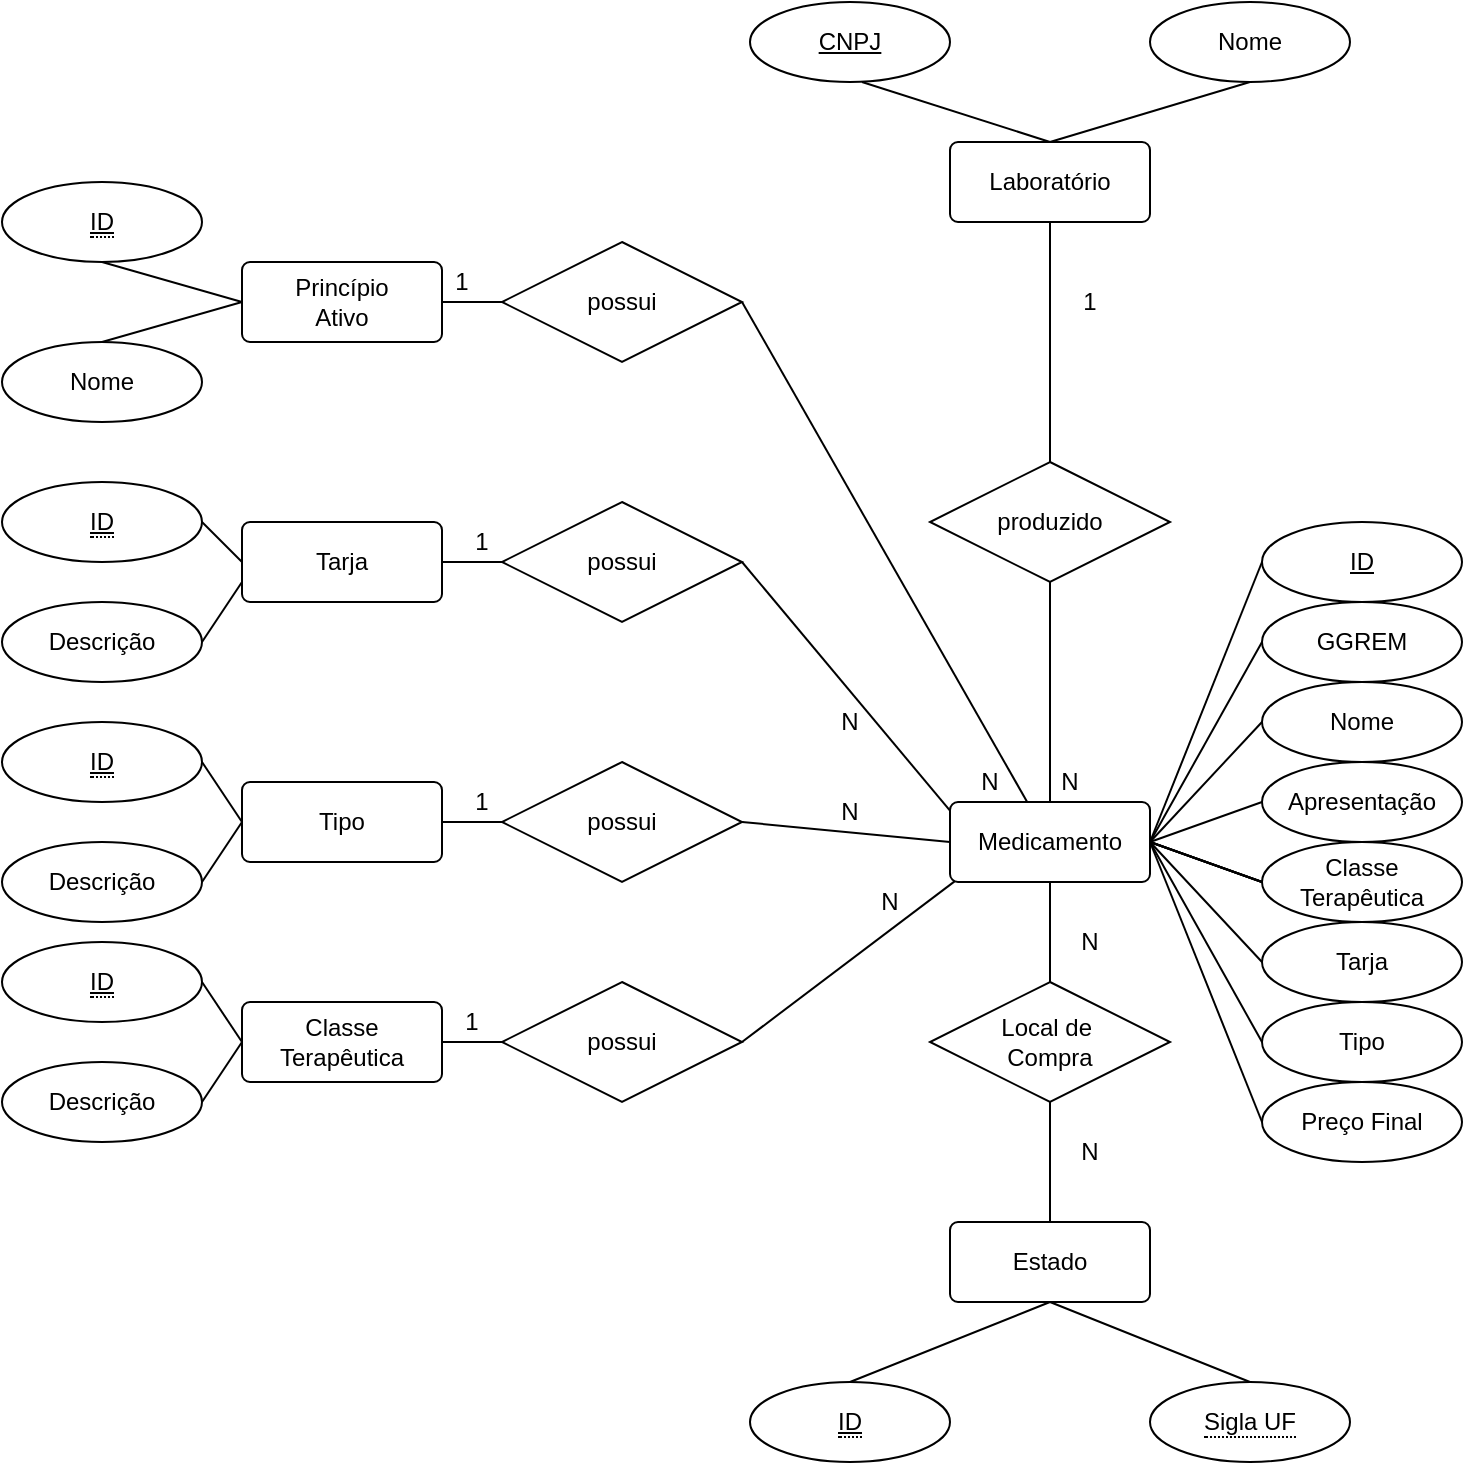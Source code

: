 <mxfile version="14.6.13" type="google"><diagram id="UyjXqIvkErp7AJ9rU-cf" name="Page-1"><mxGraphModel dx="1396" dy="816" grid="1" gridSize="10" guides="1" tooltips="1" connect="1" arrows="1" fold="1" page="1" pageScale="1" pageWidth="827" pageHeight="1169" math="0" shadow="0"><root><mxCell id="0"/><mxCell id="1" parent="0"/><mxCell id="f3uc1I9nInNg-18b3b8b-1" value="Medicamento" style="rounded=1;arcSize=10;whiteSpace=wrap;html=1;align=center;" parent="1" vertex="1"><mxGeometry x="484" y="410" width="100" height="40" as="geometry"/></mxCell><mxCell id="f3uc1I9nInNg-18b3b8b-2" value="produzido" style="shape=rhombus;perimeter=rhombusPerimeter;whiteSpace=wrap;html=1;align=center;" parent="1" vertex="1"><mxGeometry x="474" y="240" width="120" height="60" as="geometry"/></mxCell><mxCell id="f3uc1I9nInNg-18b3b8b-3" value="Laboratório" style="rounded=1;arcSize=10;whiteSpace=wrap;html=1;align=center;" parent="1" vertex="1"><mxGeometry x="484" y="80" width="100" height="40" as="geometry"/></mxCell><mxCell id="f3uc1I9nInNg-18b3b8b-4" value="possui" style="shape=rhombus;perimeter=rhombusPerimeter;whiteSpace=wrap;html=1;align=center;" parent="1" vertex="1"><mxGeometry x="260" y="130" width="120" height="60" as="geometry"/></mxCell><mxCell id="f3uc1I9nInNg-18b3b8b-5" value="Princípio&lt;br&gt;Ativo" style="rounded=1;arcSize=10;whiteSpace=wrap;html=1;align=center;" parent="1" vertex="1"><mxGeometry x="130" y="140" width="100" height="40" as="geometry"/></mxCell><mxCell id="f3uc1I9nInNg-18b3b8b-6" value="&lt;span style=&quot;border-bottom: 1px dotted&quot;&gt;&lt;u&gt;ID&lt;/u&gt;&lt;/span&gt;" style="ellipse;whiteSpace=wrap;html=1;align=center;" parent="1" vertex="1"><mxGeometry x="10" y="100" width="100" height="40" as="geometry"/></mxCell><mxCell id="f3uc1I9nInNg-18b3b8b-7" value="Nome" style="ellipse;whiteSpace=wrap;html=1;align=center;" parent="1" vertex="1"><mxGeometry x="10" y="180" width="100" height="40" as="geometry"/></mxCell><mxCell id="f3uc1I9nInNg-18b3b8b-8" value="&lt;u&gt;CNPJ&lt;/u&gt;" style="ellipse;whiteSpace=wrap;html=1;align=center;" parent="1" vertex="1"><mxGeometry x="384" y="10" width="100" height="40" as="geometry"/></mxCell><mxCell id="f3uc1I9nInNg-18b3b8b-9" value="Nome" style="ellipse;whiteSpace=wrap;html=1;align=center;" parent="1" vertex="1"><mxGeometry x="584" y="10" width="100" height="40" as="geometry"/></mxCell><mxCell id="f3uc1I9nInNg-18b3b8b-10" value="&lt;u&gt;ID&lt;/u&gt;" style="ellipse;whiteSpace=wrap;html=1;align=center;" parent="1" vertex="1"><mxGeometry x="640" y="270" width="100" height="40" as="geometry"/></mxCell><mxCell id="f3uc1I9nInNg-18b3b8b-11" value="GGREM" style="ellipse;whiteSpace=wrap;html=1;align=center;" parent="1" vertex="1"><mxGeometry x="640" y="310" width="100" height="40" as="geometry"/></mxCell><mxCell id="f3uc1I9nInNg-18b3b8b-13" value="Nome" style="ellipse;whiteSpace=wrap;html=1;align=center;" parent="1" vertex="1"><mxGeometry x="640" y="350" width="100" height="40" as="geometry"/></mxCell><mxCell id="f3uc1I9nInNg-18b3b8b-14" value="Apresentação" style="ellipse;whiteSpace=wrap;html=1;align=center;" parent="1" vertex="1"><mxGeometry x="640" y="390" width="100" height="40" as="geometry"/></mxCell><mxCell id="f3uc1I9nInNg-18b3b8b-15" value="Classe&lt;br&gt;Terapêutica" style="ellipse;whiteSpace=wrap;html=1;align=center;" parent="1" vertex="1"><mxGeometry x="640" y="430" width="100" height="40" as="geometry"/></mxCell><mxCell id="f3uc1I9nInNg-18b3b8b-16" value="Tarja" style="ellipse;whiteSpace=wrap;html=1;align=center;" parent="1" vertex="1"><mxGeometry x="640" y="470" width="100" height="40" as="geometry"/></mxCell><mxCell id="f3uc1I9nInNg-18b3b8b-17" value="Tipo" style="ellipse;whiteSpace=wrap;html=1;align=center;" parent="1" vertex="1"><mxGeometry x="640" y="510" width="100" height="40" as="geometry"/></mxCell><mxCell id="f3uc1I9nInNg-18b3b8b-18" value="Preço Final" style="ellipse;whiteSpace=wrap;html=1;align=center;" parent="1" vertex="1"><mxGeometry x="640" y="550" width="100" height="40" as="geometry"/></mxCell><mxCell id="f3uc1I9nInNg-18b3b8b-19" value="Estado" style="rounded=1;arcSize=10;whiteSpace=wrap;html=1;align=center;" parent="1" vertex="1"><mxGeometry x="484" y="620" width="100" height="40" as="geometry"/></mxCell><mxCell id="f3uc1I9nInNg-18b3b8b-20" value="&lt;span style=&quot;border-bottom: 1px dotted&quot;&gt;&lt;u&gt;ID&lt;/u&gt;&lt;/span&gt;" style="ellipse;whiteSpace=wrap;html=1;align=center;" parent="1" vertex="1"><mxGeometry x="384" y="700" width="100" height="40" as="geometry"/></mxCell><mxCell id="f3uc1I9nInNg-18b3b8b-21" value="&lt;span style=&quot;border-bottom: 1px dotted&quot;&gt;Sigla UF&lt;/span&gt;" style="ellipse;whiteSpace=wrap;html=1;align=center;fontStyle=0" parent="1" vertex="1"><mxGeometry x="584" y="700" width="100" height="40" as="geometry"/></mxCell><mxCell id="f3uc1I9nInNg-18b3b8b-23" value="" style="endArrow=none;html=1;rounded=0;entryX=0;entryY=0.5;entryDx=0;entryDy=0;exitX=0.5;exitY=1;exitDx=0;exitDy=0;" parent="1" source="f3uc1I9nInNg-18b3b8b-6" target="f3uc1I9nInNg-18b3b8b-5" edge="1"><mxGeometry relative="1" as="geometry"><mxPoint x="-10" y="158.67" as="sourcePoint"/><mxPoint x="150" y="158.67" as="targetPoint"/></mxGeometry></mxCell><mxCell id="f3uc1I9nInNg-18b3b8b-24" value="" style="endArrow=none;html=1;rounded=0;entryX=0;entryY=0.5;entryDx=0;entryDy=0;exitX=0.5;exitY=0;exitDx=0;exitDy=0;" parent="1" source="f3uc1I9nInNg-18b3b8b-7" target="f3uc1I9nInNg-18b3b8b-5" edge="1"><mxGeometry relative="1" as="geometry"><mxPoint x="70" y="260" as="sourcePoint"/><mxPoint x="230" y="260" as="targetPoint"/></mxGeometry></mxCell><mxCell id="f3uc1I9nInNg-18b3b8b-26" value="" style="endArrow=none;html=1;rounded=0;exitX=1;exitY=0.5;exitDx=0;exitDy=0;entryX=0;entryY=0.5;entryDx=0;entryDy=0;" parent="1" source="f3uc1I9nInNg-18b3b8b-5" target="f3uc1I9nInNg-18b3b8b-4" edge="1"><mxGeometry relative="1" as="geometry"><mxPoint x="170" y="260" as="sourcePoint"/><mxPoint x="330" y="260" as="targetPoint"/></mxGeometry></mxCell><mxCell id="f3uc1I9nInNg-18b3b8b-27" value="1" style="text;html=1;strokeColor=none;fillColor=none;align=center;verticalAlign=middle;whiteSpace=wrap;rounded=0;" parent="1" vertex="1"><mxGeometry x="220" y="140" width="40" height="20" as="geometry"/></mxCell><mxCell id="f3uc1I9nInNg-18b3b8b-28" value="" style="endArrow=none;html=1;rounded=0;exitX=1;exitY=0.5;exitDx=0;exitDy=0;" parent="1" source="f3uc1I9nInNg-18b3b8b-4" target="f3uc1I9nInNg-18b3b8b-1" edge="1"><mxGeometry relative="1" as="geometry"><mxPoint x="360" y="530" as="sourcePoint"/><mxPoint x="480" y="430" as="targetPoint"/></mxGeometry></mxCell><mxCell id="f3uc1I9nInNg-18b3b8b-29" value="N" style="text;html=1;strokeColor=none;fillColor=none;align=center;verticalAlign=middle;whiteSpace=wrap;rounded=0;" parent="1" vertex="1"><mxGeometry x="484" y="390" width="40" height="20" as="geometry"/></mxCell><mxCell id="f3uc1I9nInNg-18b3b8b-30" value="Local de&amp;nbsp;&lt;br&gt;Compra" style="shape=rhombus;perimeter=rhombusPerimeter;whiteSpace=wrap;html=1;align=center;" parent="1" vertex="1"><mxGeometry x="474" y="500" width="120" height="60" as="geometry"/></mxCell><mxCell id="f3uc1I9nInNg-18b3b8b-31" value="" style="endArrow=none;html=1;rounded=0;exitX=0.5;exitY=1;exitDx=0;exitDy=0;entryX=0.5;entryY=0;entryDx=0;entryDy=0;" parent="1" source="f3uc1I9nInNg-18b3b8b-1" target="f3uc1I9nInNg-18b3b8b-30" edge="1"><mxGeometry relative="1" as="geometry"><mxPoint x="420" y="520" as="sourcePoint"/><mxPoint x="580" y="520" as="targetPoint"/></mxGeometry></mxCell><mxCell id="f3uc1I9nInNg-18b3b8b-32" value="N" style="text;html=1;strokeColor=none;fillColor=none;align=center;verticalAlign=middle;whiteSpace=wrap;rounded=0;" parent="1" vertex="1"><mxGeometry x="534" y="470" width="40" height="20" as="geometry"/></mxCell><mxCell id="f3uc1I9nInNg-18b3b8b-33" value="" style="endArrow=none;html=1;rounded=0;exitX=0.5;exitY=0;exitDx=0;exitDy=0;entryX=0.5;entryY=1;entryDx=0;entryDy=0;" parent="1" source="f3uc1I9nInNg-18b3b8b-19" target="f3uc1I9nInNg-18b3b8b-30" edge="1"><mxGeometry relative="1" as="geometry"><mxPoint x="440" y="530" as="sourcePoint"/><mxPoint x="600" y="530" as="targetPoint"/></mxGeometry></mxCell><mxCell id="f3uc1I9nInNg-18b3b8b-34" value="N" style="text;html=1;strokeColor=none;fillColor=none;align=center;verticalAlign=middle;whiteSpace=wrap;rounded=0;" parent="1" vertex="1"><mxGeometry x="534" y="575" width="40" height="20" as="geometry"/></mxCell><mxCell id="f3uc1I9nInNg-18b3b8b-36" value="N" style="text;html=1;strokeColor=none;fillColor=none;align=center;verticalAlign=middle;whiteSpace=wrap;rounded=0;" parent="1" vertex="1"><mxGeometry x="524" y="390" width="40" height="20" as="geometry"/></mxCell><mxCell id="f3uc1I9nInNg-18b3b8b-37" value="" style="endArrow=none;html=1;rounded=0;exitX=0.5;exitY=0;exitDx=0;exitDy=0;entryX=0.5;entryY=1;entryDx=0;entryDy=0;" parent="1" source="f3uc1I9nInNg-18b3b8b-1" target="f3uc1I9nInNg-18b3b8b-2" edge="1"><mxGeometry relative="1" as="geometry"><mxPoint x="500" y="530" as="sourcePoint"/><mxPoint x="660" y="530" as="targetPoint"/></mxGeometry></mxCell><mxCell id="f3uc1I9nInNg-18b3b8b-39" value="" style="endArrow=none;html=1;rounded=0;entryX=0.5;entryY=0;entryDx=0;entryDy=0;" parent="1" source="f3uc1I9nInNg-18b3b8b-3" target="f3uc1I9nInNg-18b3b8b-2" edge="1"><mxGeometry relative="1" as="geometry"><mxPoint x="480" y="380" as="sourcePoint"/><mxPoint x="640" y="380" as="targetPoint"/></mxGeometry></mxCell><mxCell id="f3uc1I9nInNg-18b3b8b-40" value="1" style="text;html=1;strokeColor=none;fillColor=none;align=center;verticalAlign=middle;whiteSpace=wrap;rounded=0;" parent="1" vertex="1"><mxGeometry x="534" y="150" width="40" height="20" as="geometry"/></mxCell><mxCell id="f3uc1I9nInNg-18b3b8b-41" value="" style="endArrow=none;html=1;rounded=0;exitX=0.56;exitY=1;exitDx=0;exitDy=0;exitPerimeter=0;entryX=0.5;entryY=0;entryDx=0;entryDy=0;" parent="1" source="f3uc1I9nInNg-18b3b8b-8" target="f3uc1I9nInNg-18b3b8b-3" edge="1"><mxGeometry relative="1" as="geometry"><mxPoint x="450" y="190" as="sourcePoint"/><mxPoint x="610" y="190" as="targetPoint"/></mxGeometry></mxCell><mxCell id="f3uc1I9nInNg-18b3b8b-43" value="" style="endArrow=none;html=1;rounded=0;entryX=0.5;entryY=1;entryDx=0;entryDy=0;exitX=0.5;exitY=0;exitDx=0;exitDy=0;" parent="1" source="f3uc1I9nInNg-18b3b8b-3" target="f3uc1I9nInNg-18b3b8b-9" edge="1"><mxGeometry relative="1" as="geometry"><mxPoint x="440" y="420" as="sourcePoint"/><mxPoint x="600" y="420" as="targetPoint"/></mxGeometry></mxCell><mxCell id="f3uc1I9nInNg-18b3b8b-44" value="" style="endArrow=none;html=1;rounded=0;exitX=1;exitY=0.5;exitDx=0;exitDy=0;entryX=0;entryY=0.5;entryDx=0;entryDy=0;" parent="1" source="f3uc1I9nInNg-18b3b8b-1" target="f3uc1I9nInNg-18b3b8b-18" edge="1"><mxGeometry relative="1" as="geometry"><mxPoint x="510" y="570" as="sourcePoint"/><mxPoint x="670" y="570" as="targetPoint"/></mxGeometry></mxCell><mxCell id="f3uc1I9nInNg-18b3b8b-45" value="" style="endArrow=none;html=1;rounded=0;exitX=1;exitY=0.5;exitDx=0;exitDy=0;entryX=0;entryY=0.5;entryDx=0;entryDy=0;" parent="1" source="f3uc1I9nInNg-18b3b8b-1" target="f3uc1I9nInNg-18b3b8b-17" edge="1"><mxGeometry relative="1" as="geometry"><mxPoint x="510" y="570" as="sourcePoint"/><mxPoint x="670" y="570" as="targetPoint"/></mxGeometry></mxCell><mxCell id="f3uc1I9nInNg-18b3b8b-46" value="" style="endArrow=none;html=1;rounded=0;entryX=0;entryY=0.5;entryDx=0;entryDy=0;exitX=1;exitY=0.5;exitDx=0;exitDy=0;" parent="1" source="f3uc1I9nInNg-18b3b8b-1" target="f3uc1I9nInNg-18b3b8b-16" edge="1"><mxGeometry relative="1" as="geometry"><mxPoint x="590" y="430" as="sourcePoint"/><mxPoint x="670" y="570" as="targetPoint"/></mxGeometry></mxCell><mxCell id="f3uc1I9nInNg-18b3b8b-48" value="" style="endArrow=none;html=1;rounded=0;exitX=1;exitY=0.5;exitDx=0;exitDy=0;" parent="1" source="f3uc1I9nInNg-18b3b8b-1" edge="1"><mxGeometry relative="1" as="geometry"><mxPoint x="590" y="490" as="sourcePoint"/><mxPoint x="640" y="450" as="targetPoint"/></mxGeometry></mxCell><mxCell id="f3uc1I9nInNg-18b3b8b-50" value="" style="endArrow=none;html=1;rounded=0;exitX=1;exitY=0.5;exitDx=0;exitDy=0;entryX=0;entryY=0.5;entryDx=0;entryDy=0;" parent="1" source="f3uc1I9nInNg-18b3b8b-1" target="f3uc1I9nInNg-18b3b8b-15" edge="1"><mxGeometry relative="1" as="geometry"><mxPoint x="590" y="490" as="sourcePoint"/><mxPoint x="750" y="490" as="targetPoint"/></mxGeometry></mxCell><mxCell id="f3uc1I9nInNg-18b3b8b-51" value="" style="endArrow=none;html=1;rounded=0;exitX=1;exitY=0.5;exitDx=0;exitDy=0;" parent="1" source="f3uc1I9nInNg-18b3b8b-1" edge="1"><mxGeometry relative="1" as="geometry"><mxPoint x="590" y="490" as="sourcePoint"/><mxPoint x="640" y="450" as="targetPoint"/></mxGeometry></mxCell><mxCell id="f3uc1I9nInNg-18b3b8b-53" value="" style="endArrow=none;html=1;rounded=0;exitX=1;exitY=0.5;exitDx=0;exitDy=0;" parent="1" source="f3uc1I9nInNg-18b3b8b-1" edge="1"><mxGeometry relative="1" as="geometry"><mxPoint x="590" y="490" as="sourcePoint"/><mxPoint x="640" y="450" as="targetPoint"/></mxGeometry></mxCell><mxCell id="f3uc1I9nInNg-18b3b8b-54" value="" style="endArrow=none;html=1;rounded=0;exitX=1;exitY=0.5;exitDx=0;exitDy=0;entryX=0;entryY=0.5;entryDx=0;entryDy=0;" parent="1" source="f3uc1I9nInNg-18b3b8b-1" target="f3uc1I9nInNg-18b3b8b-14" edge="1"><mxGeometry relative="1" as="geometry"><mxPoint x="560" y="500" as="sourcePoint"/><mxPoint x="720" y="500" as="targetPoint"/></mxGeometry></mxCell><mxCell id="f3uc1I9nInNg-18b3b8b-55" value="" style="endArrow=none;html=1;rounded=0;exitX=1;exitY=0.5;exitDx=0;exitDy=0;entryX=0;entryY=0.5;entryDx=0;entryDy=0;" parent="1" source="f3uc1I9nInNg-18b3b8b-1" target="f3uc1I9nInNg-18b3b8b-13" edge="1"><mxGeometry relative="1" as="geometry"><mxPoint x="560" y="500" as="sourcePoint"/><mxPoint x="720" y="500" as="targetPoint"/></mxGeometry></mxCell><mxCell id="f3uc1I9nInNg-18b3b8b-56" value="" style="endArrow=none;html=1;rounded=0;exitX=1;exitY=0.5;exitDx=0;exitDy=0;entryX=0;entryY=0.5;entryDx=0;entryDy=0;" parent="1" source="f3uc1I9nInNg-18b3b8b-1" target="f3uc1I9nInNg-18b3b8b-11" edge="1"><mxGeometry relative="1" as="geometry"><mxPoint x="560" y="500" as="sourcePoint"/><mxPoint x="720" y="500" as="targetPoint"/></mxGeometry></mxCell><mxCell id="f3uc1I9nInNg-18b3b8b-57" value="" style="endArrow=none;html=1;rounded=0;exitX=1;exitY=0.5;exitDx=0;exitDy=0;entryX=0;entryY=0.5;entryDx=0;entryDy=0;" parent="1" source="f3uc1I9nInNg-18b3b8b-1" target="f3uc1I9nInNg-18b3b8b-10" edge="1"><mxGeometry relative="1" as="geometry"><mxPoint x="590" y="430" as="sourcePoint"/><mxPoint x="720" y="500" as="targetPoint"/></mxGeometry></mxCell><mxCell id="f3uc1I9nInNg-18b3b8b-59" value="" style="endArrow=none;html=1;rounded=0;exitX=0.5;exitY=1;exitDx=0;exitDy=0;entryX=0.5;entryY=0;entryDx=0;entryDy=0;" parent="1" source="f3uc1I9nInNg-18b3b8b-19" target="f3uc1I9nInNg-18b3b8b-21" edge="1"><mxGeometry relative="1" as="geometry"><mxPoint x="430" y="740" as="sourcePoint"/><mxPoint x="590" y="740" as="targetPoint"/></mxGeometry></mxCell><mxCell id="f3uc1I9nInNg-18b3b8b-60" value="" style="endArrow=none;html=1;rounded=0;exitX=0.5;exitY=0;exitDx=0;exitDy=0;entryX=0.5;entryY=1;entryDx=0;entryDy=0;" parent="1" source="f3uc1I9nInNg-18b3b8b-20" target="f3uc1I9nInNg-18b3b8b-19" edge="1"><mxGeometry relative="1" as="geometry"><mxPoint x="430" y="740" as="sourcePoint"/><mxPoint x="590" y="740" as="targetPoint"/></mxGeometry></mxCell><mxCell id="VIAv2yGRw1MLdKC_wZJo-1" value="Tarja" style="rounded=1;arcSize=10;whiteSpace=wrap;html=1;align=center;" vertex="1" parent="1"><mxGeometry x="130" y="270" width="100" height="40" as="geometry"/></mxCell><mxCell id="VIAv2yGRw1MLdKC_wZJo-2" value="Tipo" style="rounded=1;arcSize=10;whiteSpace=wrap;html=1;align=center;" vertex="1" parent="1"><mxGeometry x="130" y="400" width="100" height="40" as="geometry"/></mxCell><mxCell id="VIAv2yGRw1MLdKC_wZJo-3" value="Classe Terapêutica" style="rounded=1;arcSize=10;whiteSpace=wrap;html=1;align=center;" vertex="1" parent="1"><mxGeometry x="130" y="510" width="100" height="40" as="geometry"/></mxCell><mxCell id="VIAv2yGRw1MLdKC_wZJo-4" value="possui" style="shape=rhombus;perimeter=rhombusPerimeter;whiteSpace=wrap;html=1;align=center;" vertex="1" parent="1"><mxGeometry x="260" y="260" width="120" height="60" as="geometry"/></mxCell><mxCell id="VIAv2yGRw1MLdKC_wZJo-5" value="possui" style="shape=rhombus;perimeter=rhombusPerimeter;whiteSpace=wrap;html=1;align=center;" vertex="1" parent="1"><mxGeometry x="260" y="390" width="120" height="60" as="geometry"/></mxCell><mxCell id="VIAv2yGRw1MLdKC_wZJo-6" value="possui" style="shape=rhombus;perimeter=rhombusPerimeter;whiteSpace=wrap;html=1;align=center;" vertex="1" parent="1"><mxGeometry x="260" y="500" width="120" height="60" as="geometry"/></mxCell><mxCell id="VIAv2yGRw1MLdKC_wZJo-7" value="&lt;span style=&quot;border-bottom: 1px dotted&quot;&gt;&lt;u&gt;ID&lt;/u&gt;&lt;/span&gt;" style="ellipse;whiteSpace=wrap;html=1;align=center;" vertex="1" parent="1"><mxGeometry x="10" y="250" width="100" height="40" as="geometry"/></mxCell><mxCell id="VIAv2yGRw1MLdKC_wZJo-8" value="Descrição" style="ellipse;whiteSpace=wrap;html=1;align=center;" vertex="1" parent="1"><mxGeometry x="10" y="310" width="100" height="40" as="geometry"/></mxCell><mxCell id="VIAv2yGRw1MLdKC_wZJo-10" value="" style="endArrow=none;html=1;rounded=0;exitX=1;exitY=0.5;exitDx=0;exitDy=0;entryX=0;entryY=0.5;entryDx=0;entryDy=0;" edge="1" parent="1" source="VIAv2yGRw1MLdKC_wZJo-7" target="VIAv2yGRw1MLdKC_wZJo-1"><mxGeometry relative="1" as="geometry"><mxPoint x="330" y="350" as="sourcePoint"/><mxPoint x="490" y="350" as="targetPoint"/></mxGeometry></mxCell><mxCell id="VIAv2yGRw1MLdKC_wZJo-11" value="" style="endArrow=none;html=1;rounded=0;exitX=1;exitY=0.5;exitDx=0;exitDy=0;entryX=0;entryY=0.75;entryDx=0;entryDy=0;" edge="1" parent="1" source="VIAv2yGRw1MLdKC_wZJo-8" target="VIAv2yGRw1MLdKC_wZJo-1"><mxGeometry relative="1" as="geometry"><mxPoint x="330" y="350" as="sourcePoint"/><mxPoint x="490" y="350" as="targetPoint"/></mxGeometry></mxCell><mxCell id="VIAv2yGRw1MLdKC_wZJo-12" value="&lt;span style=&quot;border-bottom: 1px dotted&quot;&gt;&lt;u&gt;ID&lt;/u&gt;&lt;/span&gt;" style="ellipse;whiteSpace=wrap;html=1;align=center;" vertex="1" parent="1"><mxGeometry x="10" y="370" width="100" height="40" as="geometry"/></mxCell><mxCell id="VIAv2yGRw1MLdKC_wZJo-13" value="Descrição" style="ellipse;whiteSpace=wrap;html=1;align=center;" vertex="1" parent="1"><mxGeometry x="10" y="430" width="100" height="40" as="geometry"/></mxCell><mxCell id="VIAv2yGRw1MLdKC_wZJo-14" value="" style="endArrow=none;html=1;rounded=0;exitX=1;exitY=0.5;exitDx=0;exitDy=0;entryX=0;entryY=0.75;entryDx=0;entryDy=0;" edge="1" parent="1" source="VIAv2yGRw1MLdKC_wZJo-13"><mxGeometry relative="1" as="geometry"><mxPoint x="330" y="470" as="sourcePoint"/><mxPoint x="130" y="420" as="targetPoint"/></mxGeometry></mxCell><mxCell id="VIAv2yGRw1MLdKC_wZJo-15" value="" style="endArrow=none;html=1;rounded=0;exitX=1;exitY=0.5;exitDx=0;exitDy=0;entryX=0;entryY=0.5;entryDx=0;entryDy=0;" edge="1" parent="1" source="VIAv2yGRw1MLdKC_wZJo-12" target="VIAv2yGRw1MLdKC_wZJo-2"><mxGeometry relative="1" as="geometry"><mxPoint x="120" y="280" as="sourcePoint"/><mxPoint x="140" y="300" as="targetPoint"/></mxGeometry></mxCell><mxCell id="VIAv2yGRw1MLdKC_wZJo-16" value="&lt;span style=&quot;border-bottom: 1px dotted&quot;&gt;&lt;u&gt;ID&lt;/u&gt;&lt;/span&gt;" style="ellipse;whiteSpace=wrap;html=1;align=center;" vertex="1" parent="1"><mxGeometry x="10" y="480" width="100" height="40" as="geometry"/></mxCell><mxCell id="VIAv2yGRw1MLdKC_wZJo-17" value="Descrição" style="ellipse;whiteSpace=wrap;html=1;align=center;" vertex="1" parent="1"><mxGeometry x="10" y="540" width="100" height="40" as="geometry"/></mxCell><mxCell id="VIAv2yGRw1MLdKC_wZJo-18" value="" style="endArrow=none;html=1;rounded=0;exitX=1;exitY=0.5;exitDx=0;exitDy=0;entryX=0;entryY=0.75;entryDx=0;entryDy=0;" edge="1" parent="1" source="VIAv2yGRw1MLdKC_wZJo-17"><mxGeometry relative="1" as="geometry"><mxPoint x="330" y="580" as="sourcePoint"/><mxPoint x="130" y="530" as="targetPoint"/></mxGeometry></mxCell><mxCell id="VIAv2yGRw1MLdKC_wZJo-19" value="" style="endArrow=none;html=1;rounded=0;exitX=1;exitY=0.5;exitDx=0;exitDy=0;entryX=0;entryY=0.5;entryDx=0;entryDy=0;" edge="1" parent="1" source="VIAv2yGRw1MLdKC_wZJo-16"><mxGeometry relative="1" as="geometry"><mxPoint x="120" y="390" as="sourcePoint"/><mxPoint x="130" y="530" as="targetPoint"/></mxGeometry></mxCell><mxCell id="VIAv2yGRw1MLdKC_wZJo-21" value="" style="endArrow=none;html=1;rounded=0;exitX=1;exitY=0.5;exitDx=0;exitDy=0;entryX=0;entryY=0.108;entryDx=0;entryDy=0;entryPerimeter=0;" edge="1" parent="1" source="VIAv2yGRw1MLdKC_wZJo-4" target="f3uc1I9nInNg-18b3b8b-1"><mxGeometry relative="1" as="geometry"><mxPoint x="330" y="350" as="sourcePoint"/><mxPoint x="490" y="350" as="targetPoint"/></mxGeometry></mxCell><mxCell id="VIAv2yGRw1MLdKC_wZJo-22" value="" style="endArrow=none;html=1;rounded=0;entryX=0;entryY=0.5;entryDx=0;entryDy=0;" edge="1" parent="1" target="f3uc1I9nInNg-18b3b8b-1"><mxGeometry relative="1" as="geometry"><mxPoint x="380" y="420" as="sourcePoint"/><mxPoint x="480" y="430" as="targetPoint"/></mxGeometry></mxCell><mxCell id="VIAv2yGRw1MLdKC_wZJo-23" value="" style="endArrow=none;html=1;rounded=0;exitX=1;exitY=0.5;exitDx=0;exitDy=0;entryX=0.023;entryY=0.992;entryDx=0;entryDy=0;entryPerimeter=0;" edge="1" parent="1" source="VIAv2yGRw1MLdKC_wZJo-6" target="f3uc1I9nInNg-18b3b8b-1"><mxGeometry relative="1" as="geometry"><mxPoint x="330" y="350" as="sourcePoint"/><mxPoint x="480" y="430" as="targetPoint"/></mxGeometry></mxCell><mxCell id="VIAv2yGRw1MLdKC_wZJo-24" value="" style="line;strokeWidth=1;rotatable=0;dashed=0;labelPosition=right;align=left;verticalAlign=middle;spacingTop=0;spacingLeft=6;points=[];portConstraint=eastwest;" vertex="1" parent="1"><mxGeometry x="230" y="415" width="30" height="10" as="geometry"/></mxCell><mxCell id="VIAv2yGRw1MLdKC_wZJo-25" value="" style="line;strokeWidth=1;rotatable=0;dashed=0;labelPosition=right;align=left;verticalAlign=middle;spacingTop=0;spacingLeft=6;points=[];portConstraint=eastwest;" vertex="1" parent="1"><mxGeometry x="230" y="285" width="30" height="10" as="geometry"/></mxCell><mxCell id="VIAv2yGRw1MLdKC_wZJo-26" value="" style="line;strokeWidth=1;rotatable=0;dashed=0;labelPosition=right;align=left;verticalAlign=middle;spacingTop=0;spacingLeft=6;points=[];portConstraint=eastwest;" vertex="1" parent="1"><mxGeometry x="230" y="525" width="30" height="10" as="geometry"/></mxCell><mxCell id="VIAv2yGRw1MLdKC_wZJo-27" value="N" style="text;html=1;strokeColor=none;fillColor=none;align=center;verticalAlign=middle;whiteSpace=wrap;rounded=0;" vertex="1" parent="1"><mxGeometry x="414" y="360" width="40" height="20" as="geometry"/></mxCell><mxCell id="VIAv2yGRw1MLdKC_wZJo-28" value="N" style="text;html=1;strokeColor=none;fillColor=none;align=center;verticalAlign=middle;whiteSpace=wrap;rounded=0;" vertex="1" parent="1"><mxGeometry x="414" y="405" width="40" height="20" as="geometry"/></mxCell><mxCell id="VIAv2yGRw1MLdKC_wZJo-29" value="N" style="text;html=1;strokeColor=none;fillColor=none;align=center;verticalAlign=middle;whiteSpace=wrap;rounded=0;" vertex="1" parent="1"><mxGeometry x="434" y="450" width="40" height="20" as="geometry"/></mxCell><mxCell id="VIAv2yGRw1MLdKC_wZJo-30" value="1" style="text;html=1;strokeColor=none;fillColor=none;align=center;verticalAlign=middle;whiteSpace=wrap;rounded=0;" vertex="1" parent="1"><mxGeometry x="230" y="270" width="40" height="20" as="geometry"/></mxCell><mxCell id="VIAv2yGRw1MLdKC_wZJo-31" value="1" style="text;html=1;strokeColor=none;fillColor=none;align=center;verticalAlign=middle;whiteSpace=wrap;rounded=0;" vertex="1" parent="1"><mxGeometry x="230" y="400" width="40" height="20" as="geometry"/></mxCell><mxCell id="VIAv2yGRw1MLdKC_wZJo-32" value="1" style="text;html=1;strokeColor=none;fillColor=none;align=center;verticalAlign=middle;whiteSpace=wrap;rounded=0;" vertex="1" parent="1"><mxGeometry x="225" y="510" width="40" height="20" as="geometry"/></mxCell></root></mxGraphModel></diagram></mxfile>